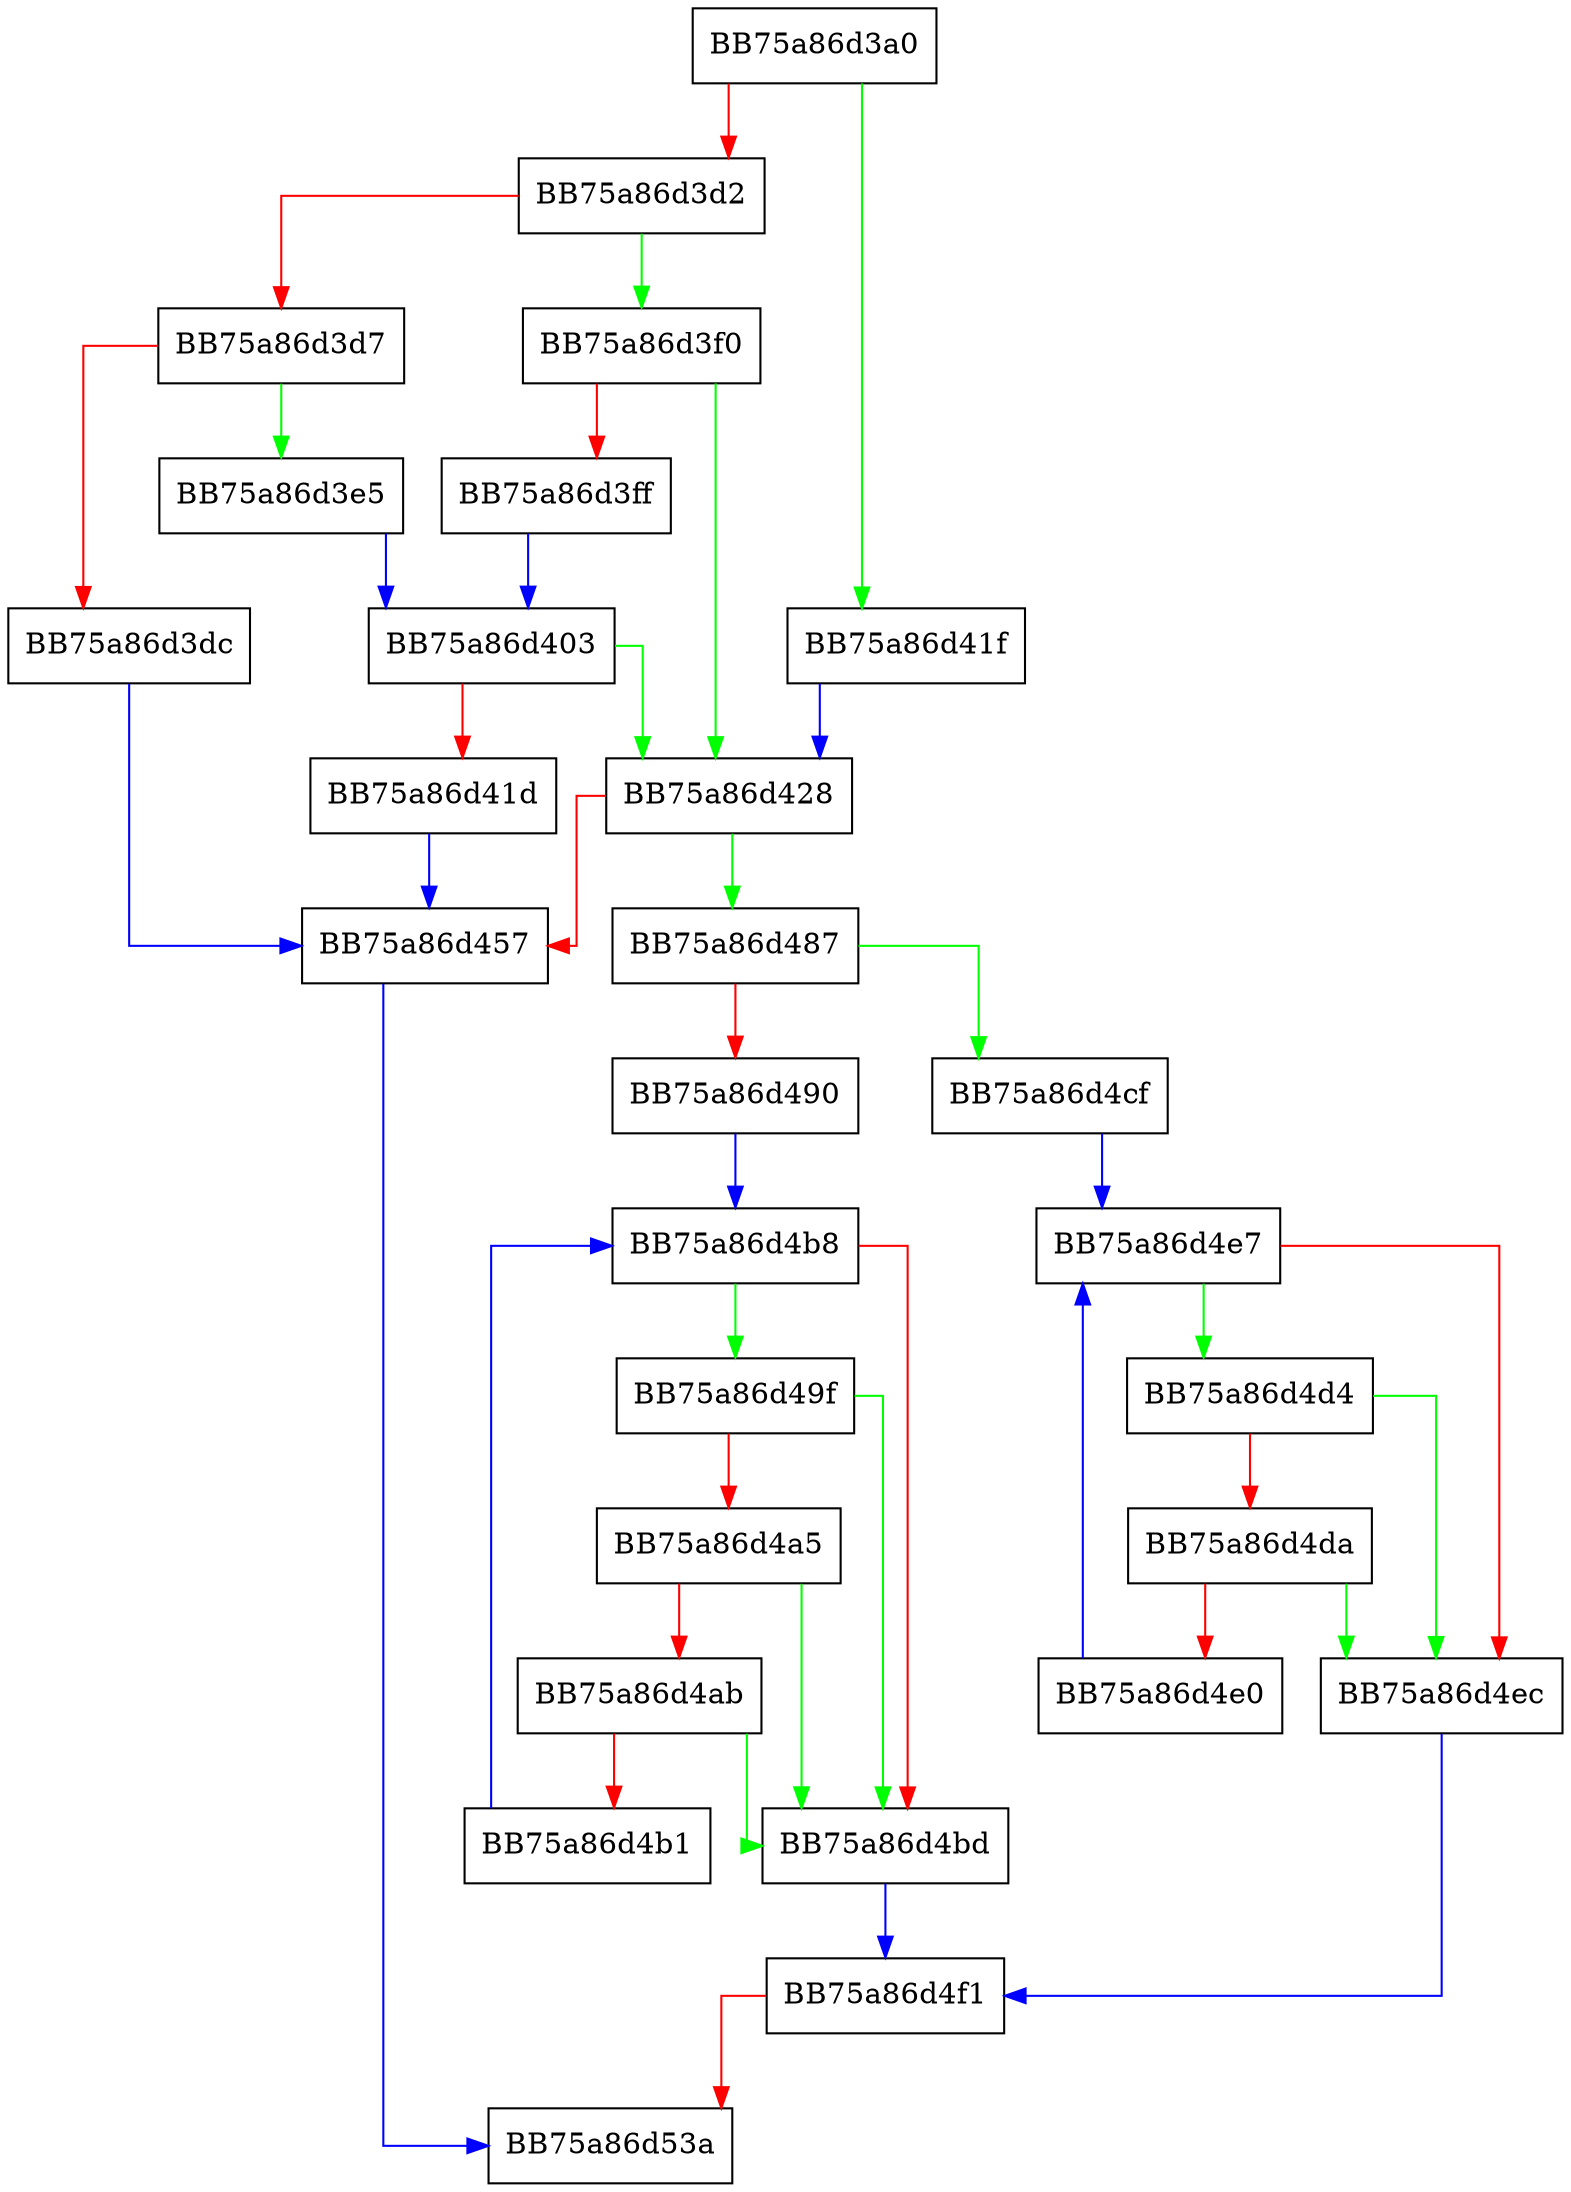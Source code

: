 digraph FormatResultCodeValue {
  node [shape="box"];
  graph [splines=ortho];
  BB75a86d3a0 -> BB75a86d41f [color="green"];
  BB75a86d3a0 -> BB75a86d3d2 [color="red"];
  BB75a86d3d2 -> BB75a86d3f0 [color="green"];
  BB75a86d3d2 -> BB75a86d3d7 [color="red"];
  BB75a86d3d7 -> BB75a86d3e5 [color="green"];
  BB75a86d3d7 -> BB75a86d3dc [color="red"];
  BB75a86d3dc -> BB75a86d457 [color="blue"];
  BB75a86d3e5 -> BB75a86d403 [color="blue"];
  BB75a86d3f0 -> BB75a86d428 [color="green"];
  BB75a86d3f0 -> BB75a86d3ff [color="red"];
  BB75a86d3ff -> BB75a86d403 [color="blue"];
  BB75a86d403 -> BB75a86d428 [color="green"];
  BB75a86d403 -> BB75a86d41d [color="red"];
  BB75a86d41d -> BB75a86d457 [color="blue"];
  BB75a86d41f -> BB75a86d428 [color="blue"];
  BB75a86d428 -> BB75a86d487 [color="green"];
  BB75a86d428 -> BB75a86d457 [color="red"];
  BB75a86d457 -> BB75a86d53a [color="blue"];
  BB75a86d487 -> BB75a86d4cf [color="green"];
  BB75a86d487 -> BB75a86d490 [color="red"];
  BB75a86d490 -> BB75a86d4b8 [color="blue"];
  BB75a86d49f -> BB75a86d4bd [color="green"];
  BB75a86d49f -> BB75a86d4a5 [color="red"];
  BB75a86d4a5 -> BB75a86d4bd [color="green"];
  BB75a86d4a5 -> BB75a86d4ab [color="red"];
  BB75a86d4ab -> BB75a86d4bd [color="green"];
  BB75a86d4ab -> BB75a86d4b1 [color="red"];
  BB75a86d4b1 -> BB75a86d4b8 [color="blue"];
  BB75a86d4b8 -> BB75a86d49f [color="green"];
  BB75a86d4b8 -> BB75a86d4bd [color="red"];
  BB75a86d4bd -> BB75a86d4f1 [color="blue"];
  BB75a86d4cf -> BB75a86d4e7 [color="blue"];
  BB75a86d4d4 -> BB75a86d4ec [color="green"];
  BB75a86d4d4 -> BB75a86d4da [color="red"];
  BB75a86d4da -> BB75a86d4ec [color="green"];
  BB75a86d4da -> BB75a86d4e0 [color="red"];
  BB75a86d4e0 -> BB75a86d4e7 [color="blue"];
  BB75a86d4e7 -> BB75a86d4d4 [color="green"];
  BB75a86d4e7 -> BB75a86d4ec [color="red"];
  BB75a86d4ec -> BB75a86d4f1 [color="blue"];
  BB75a86d4f1 -> BB75a86d53a [color="red"];
}